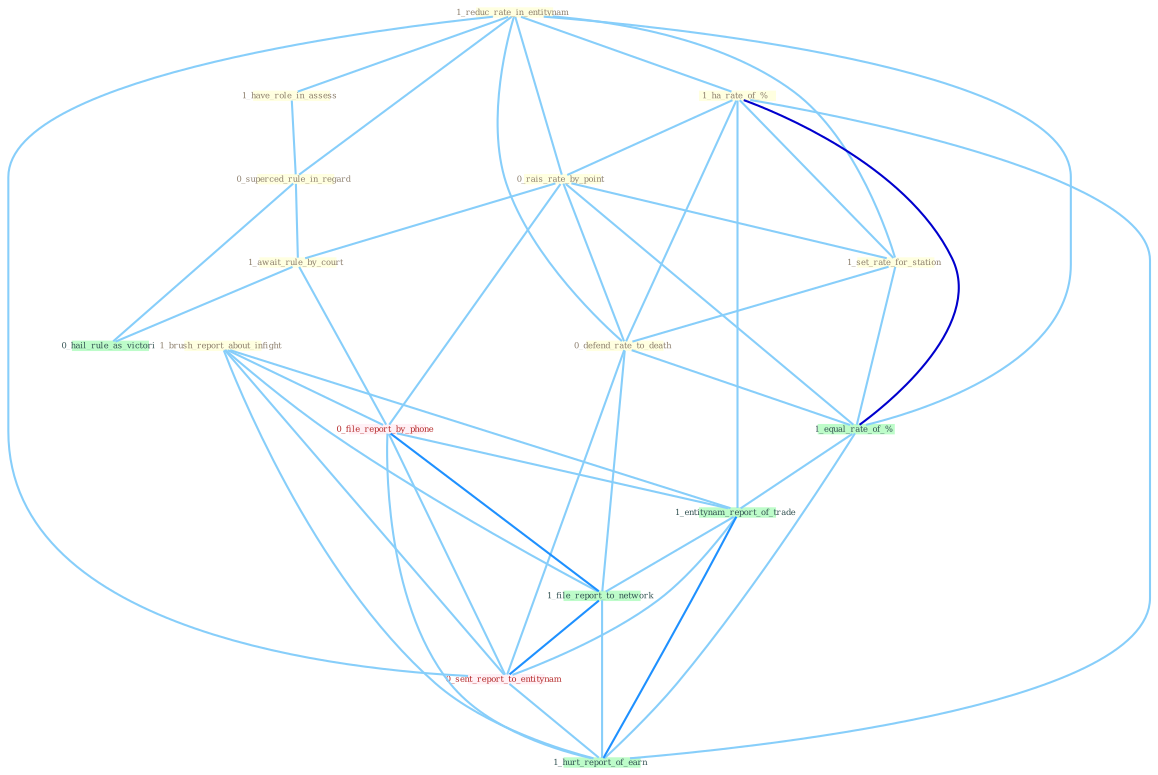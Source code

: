 Graph G{ 
    node
    [shape=polygon,style=filled,width=.5,height=.06,color="#BDFCC9",fixedsize=true,fontsize=4,
    fontcolor="#2f4f4f"];
    {node
    [color="#ffffe0", fontcolor="#8b7d6b"] "1_reduc_rate_in_entitynam " "1_brush_report_about_infight " "1_have_role_in_assess " "0_superced_rule_in_regard " "1_ha_rate_of_% " "0_rais_rate_by_point " "1_set_rate_for_station " "0_defend_rate_to_death " "1_await_rule_by_court "}
{node [color="#fff0f5", fontcolor="#b22222"] "0_file_report_by_phone " "0_sent_report_to_entitynam "}
edge [color="#B0E2FF"];

	"1_reduc_rate_in_entitynam " -- "1_have_role_in_assess " [w="1", color="#87cefa" ];
	"1_reduc_rate_in_entitynam " -- "0_superced_rule_in_regard " [w="1", color="#87cefa" ];
	"1_reduc_rate_in_entitynam " -- "1_ha_rate_of_% " [w="1", color="#87cefa" ];
	"1_reduc_rate_in_entitynam " -- "0_rais_rate_by_point " [w="1", color="#87cefa" ];
	"1_reduc_rate_in_entitynam " -- "1_set_rate_for_station " [w="1", color="#87cefa" ];
	"1_reduc_rate_in_entitynam " -- "0_defend_rate_to_death " [w="1", color="#87cefa" ];
	"1_reduc_rate_in_entitynam " -- "1_equal_rate_of_% " [w="1", color="#87cefa" ];
	"1_reduc_rate_in_entitynam " -- "0_sent_report_to_entitynam " [w="1", color="#87cefa" ];
	"1_brush_report_about_infight " -- "0_file_report_by_phone " [w="1", color="#87cefa" ];
	"1_brush_report_about_infight " -- "1_entitynam_report_of_trade " [w="1", color="#87cefa" ];
	"1_brush_report_about_infight " -- "1_file_report_to_network " [w="1", color="#87cefa" ];
	"1_brush_report_about_infight " -- "0_sent_report_to_entitynam " [w="1", color="#87cefa" ];
	"1_brush_report_about_infight " -- "1_hurt_report_of_earn " [w="1", color="#87cefa" ];
	"1_have_role_in_assess " -- "0_superced_rule_in_regard " [w="1", color="#87cefa" ];
	"0_superced_rule_in_regard " -- "1_await_rule_by_court " [w="1", color="#87cefa" ];
	"0_superced_rule_in_regard " -- "0_hail_rule_as_victori " [w="1", color="#87cefa" ];
	"1_ha_rate_of_% " -- "0_rais_rate_by_point " [w="1", color="#87cefa" ];
	"1_ha_rate_of_% " -- "1_set_rate_for_station " [w="1", color="#87cefa" ];
	"1_ha_rate_of_% " -- "0_defend_rate_to_death " [w="1", color="#87cefa" ];
	"1_ha_rate_of_% " -- "1_equal_rate_of_% " [w="3", color="#0000cd" , len=0.6];
	"1_ha_rate_of_% " -- "1_entitynam_report_of_trade " [w="1", color="#87cefa" ];
	"1_ha_rate_of_% " -- "1_hurt_report_of_earn " [w="1", color="#87cefa" ];
	"0_rais_rate_by_point " -- "1_set_rate_for_station " [w="1", color="#87cefa" ];
	"0_rais_rate_by_point " -- "0_defend_rate_to_death " [w="1", color="#87cefa" ];
	"0_rais_rate_by_point " -- "1_await_rule_by_court " [w="1", color="#87cefa" ];
	"0_rais_rate_by_point " -- "0_file_report_by_phone " [w="1", color="#87cefa" ];
	"0_rais_rate_by_point " -- "1_equal_rate_of_% " [w="1", color="#87cefa" ];
	"1_set_rate_for_station " -- "0_defend_rate_to_death " [w="1", color="#87cefa" ];
	"1_set_rate_for_station " -- "1_equal_rate_of_% " [w="1", color="#87cefa" ];
	"0_defend_rate_to_death " -- "1_equal_rate_of_% " [w="1", color="#87cefa" ];
	"0_defend_rate_to_death " -- "1_file_report_to_network " [w="1", color="#87cefa" ];
	"0_defend_rate_to_death " -- "0_sent_report_to_entitynam " [w="1", color="#87cefa" ];
	"1_await_rule_by_court " -- "0_file_report_by_phone " [w="1", color="#87cefa" ];
	"1_await_rule_by_court " -- "0_hail_rule_as_victori " [w="1", color="#87cefa" ];
	"0_file_report_by_phone " -- "1_entitynam_report_of_trade " [w="1", color="#87cefa" ];
	"0_file_report_by_phone " -- "1_file_report_to_network " [w="2", color="#1e90ff" , len=0.8];
	"0_file_report_by_phone " -- "0_sent_report_to_entitynam " [w="1", color="#87cefa" ];
	"0_file_report_by_phone " -- "1_hurt_report_of_earn " [w="1", color="#87cefa" ];
	"1_equal_rate_of_% " -- "1_entitynam_report_of_trade " [w="1", color="#87cefa" ];
	"1_equal_rate_of_% " -- "1_hurt_report_of_earn " [w="1", color="#87cefa" ];
	"1_entitynam_report_of_trade " -- "1_file_report_to_network " [w="1", color="#87cefa" ];
	"1_entitynam_report_of_trade " -- "0_sent_report_to_entitynam " [w="1", color="#87cefa" ];
	"1_entitynam_report_of_trade " -- "1_hurt_report_of_earn " [w="2", color="#1e90ff" , len=0.8];
	"1_file_report_to_network " -- "0_sent_report_to_entitynam " [w="2", color="#1e90ff" , len=0.8];
	"1_file_report_to_network " -- "1_hurt_report_of_earn " [w="1", color="#87cefa" ];
	"0_sent_report_to_entitynam " -- "1_hurt_report_of_earn " [w="1", color="#87cefa" ];
}